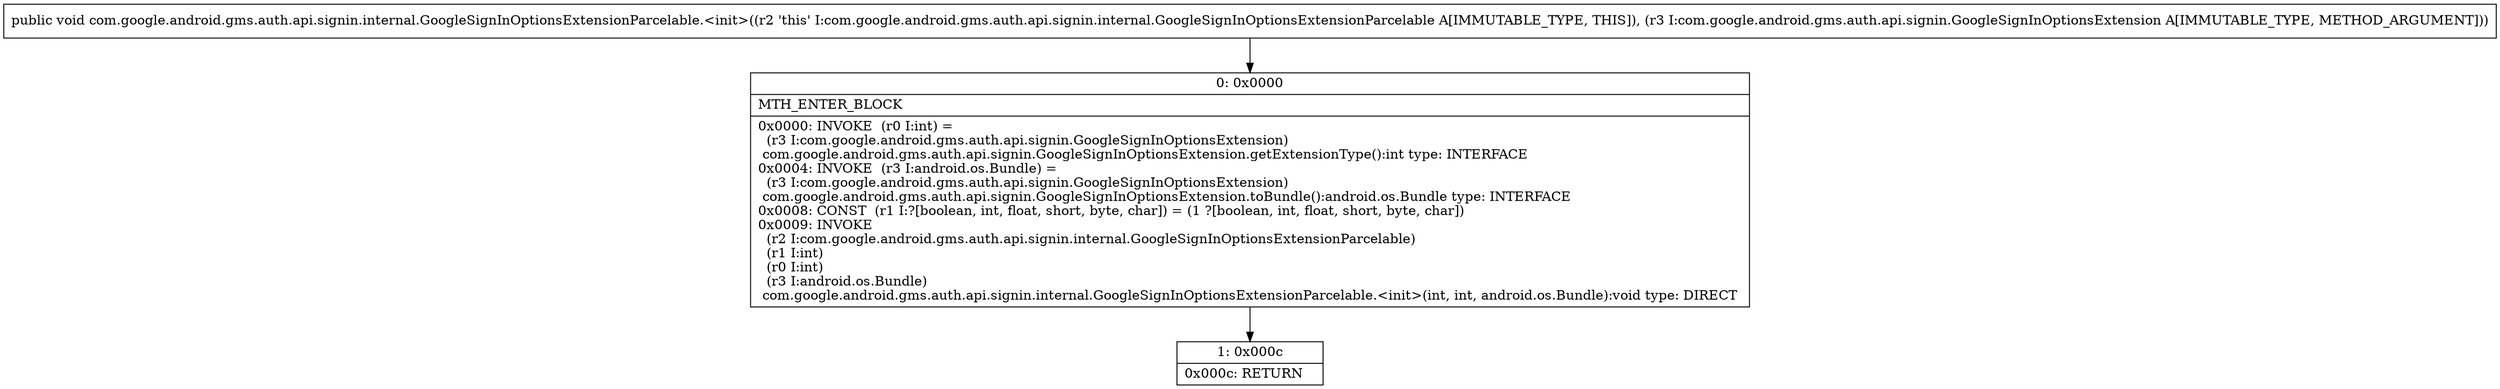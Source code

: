 digraph "CFG forcom.google.android.gms.auth.api.signin.internal.GoogleSignInOptionsExtensionParcelable.\<init\>(Lcom\/google\/android\/gms\/auth\/api\/signin\/GoogleSignInOptionsExtension;)V" {
Node_0 [shape=record,label="{0\:\ 0x0000|MTH_ENTER_BLOCK\l|0x0000: INVOKE  (r0 I:int) = \l  (r3 I:com.google.android.gms.auth.api.signin.GoogleSignInOptionsExtension)\l com.google.android.gms.auth.api.signin.GoogleSignInOptionsExtension.getExtensionType():int type: INTERFACE \l0x0004: INVOKE  (r3 I:android.os.Bundle) = \l  (r3 I:com.google.android.gms.auth.api.signin.GoogleSignInOptionsExtension)\l com.google.android.gms.auth.api.signin.GoogleSignInOptionsExtension.toBundle():android.os.Bundle type: INTERFACE \l0x0008: CONST  (r1 I:?[boolean, int, float, short, byte, char]) = (1 ?[boolean, int, float, short, byte, char]) \l0x0009: INVOKE  \l  (r2 I:com.google.android.gms.auth.api.signin.internal.GoogleSignInOptionsExtensionParcelable)\l  (r1 I:int)\l  (r0 I:int)\l  (r3 I:android.os.Bundle)\l com.google.android.gms.auth.api.signin.internal.GoogleSignInOptionsExtensionParcelable.\<init\>(int, int, android.os.Bundle):void type: DIRECT \l}"];
Node_1 [shape=record,label="{1\:\ 0x000c|0x000c: RETURN   \l}"];
MethodNode[shape=record,label="{public void com.google.android.gms.auth.api.signin.internal.GoogleSignInOptionsExtensionParcelable.\<init\>((r2 'this' I:com.google.android.gms.auth.api.signin.internal.GoogleSignInOptionsExtensionParcelable A[IMMUTABLE_TYPE, THIS]), (r3 I:com.google.android.gms.auth.api.signin.GoogleSignInOptionsExtension A[IMMUTABLE_TYPE, METHOD_ARGUMENT])) }"];
MethodNode -> Node_0;
Node_0 -> Node_1;
}

